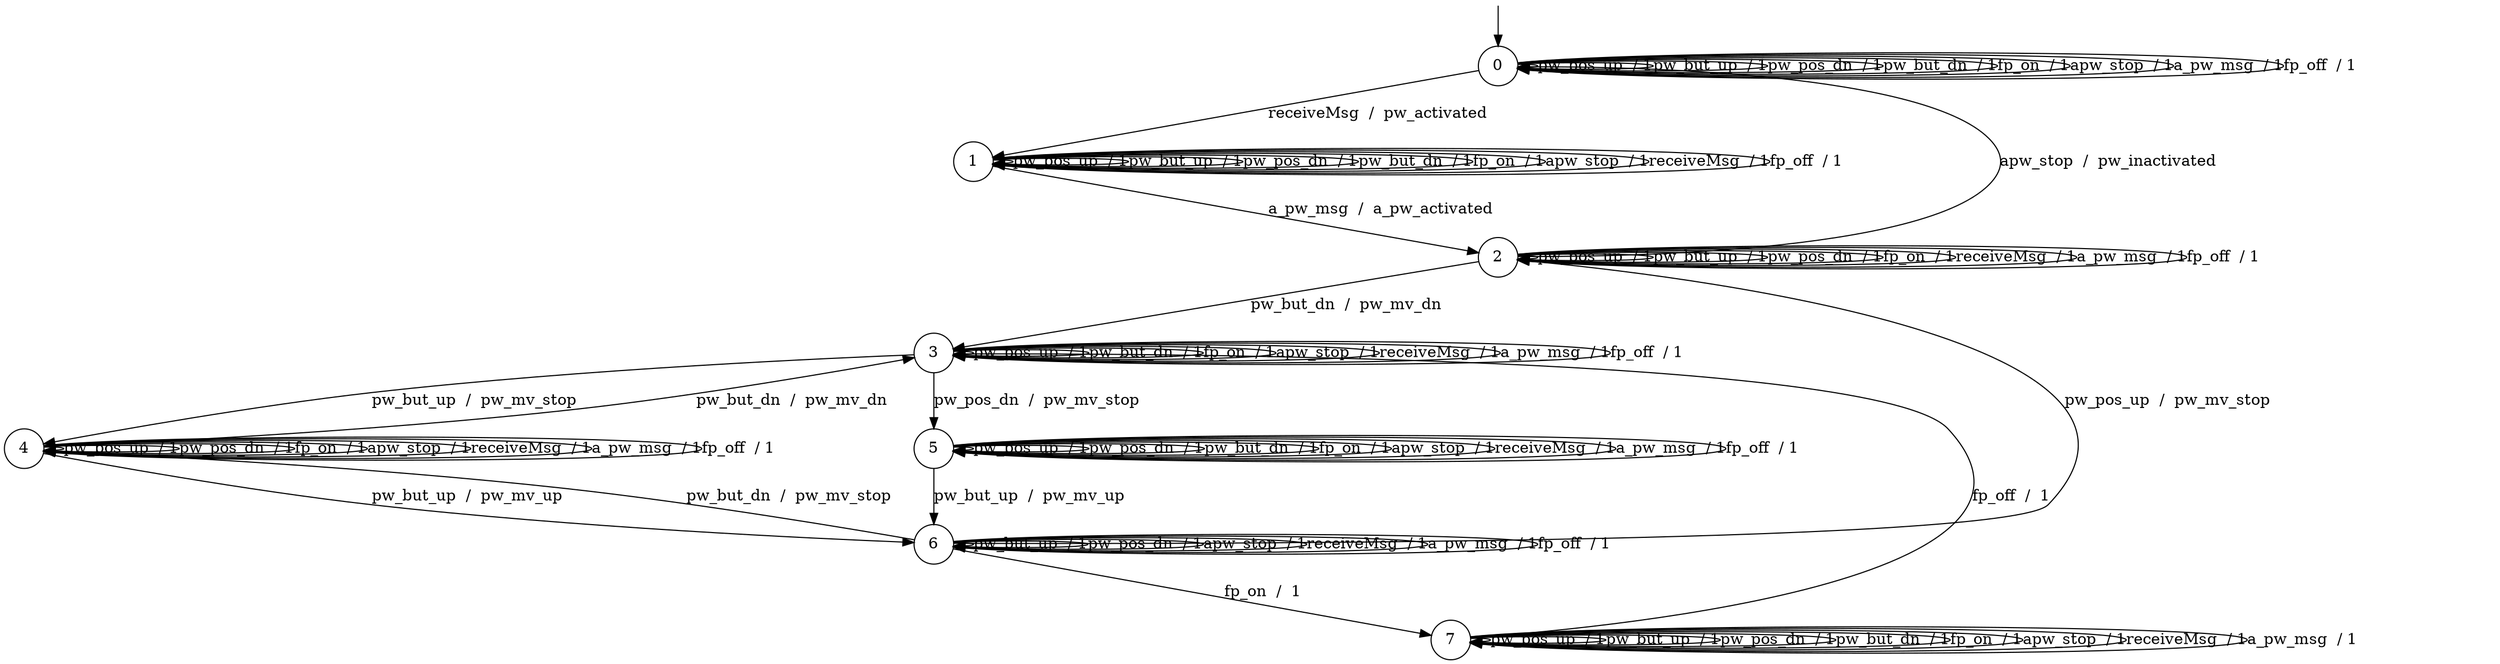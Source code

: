 digraph g {

	s0 [shape="circle" label="0"];
	s1 [shape="circle" label="1"];
	s2 [shape="circle" label="2"];
	s3 [shape="circle" label="3"];
	s4 [shape="circle" label="4"];
	s5 [shape="circle" label="5"];
	s6 [shape="circle" label="6"];
	s7 [shape="circle" label="7"];
	s0 -> s0 [label="pw_pos_up  / 1"];
	s0 -> s0 [label="pw_but_up  / 1"];
	s0 -> s0 [label="pw_pos_dn  / 1"];
	s0 -> s0 [label="pw_but_dn  / 1"];
	s0 -> s0 [label="fp_on  / 1"];
	s0 -> s0 [label="apw_stop  / 1"];
	s0 -> s1 [label="receiveMsg  /  pw_activated"];
	s0 -> s0 [label="a_pw_msg  / 1"];
	s0 -> s0 [label="fp_off  / 1"];
	s1 -> s1 [label="pw_pos_up  / 1"];
	s1 -> s1 [label="pw_but_up  / 1"];
	s1 -> s1 [label="pw_pos_dn  / 1"];
	s1 -> s1 [label="pw_but_dn  / 1"];
	s1 -> s1 [label="fp_on  / 1"];
	s1 -> s1 [label="apw_stop  / 1"];
	s1 -> s1 [label="receiveMsg  / 1"];
	s1 -> s2 [label="a_pw_msg  /  a_pw_activated"];
	s1 -> s1 [label="fp_off  / 1"];
	s2 -> s2 [label="pw_pos_up  / 1"];
	s2 -> s2 [label="pw_but_up  / 1"];
	s2 -> s2 [label="pw_pos_dn  / 1"];
	s2 -> s3 [label="pw_but_dn  /  pw_mv_dn"];
	s2 -> s2 [label="fp_on  / 1"];
	s2 -> s0 [label="apw_stop  /  pw_inactivated"];
	s2 -> s2 [label="receiveMsg  / 1"];
	s2 -> s2 [label="a_pw_msg  / 1"];
	s2 -> s2 [label="fp_off  / 1"];
	s3 -> s3 [label="pw_pos_up  / 1"];
	s3 -> s4 [label="pw_but_up  /  pw_mv_stop"];
	s3 -> s5 [label="pw_pos_dn  /  pw_mv_stop"];
	s3 -> s3 [label="pw_but_dn  / 1"];
	s3 -> s3 [label="fp_on  / 1"];
	s3 -> s3 [label="apw_stop  / 1"];
	s3 -> s3 [label="receiveMsg  / 1"];
	s3 -> s3 [label="a_pw_msg  / 1"];
	s3 -> s3 [label="fp_off  / 1"];
	s4 -> s4 [label="pw_pos_up  / 1"];
	s4 -> s6 [label="pw_but_up  /  pw_mv_up"];
	s4 -> s4 [label="pw_pos_dn  / 1"];
	s4 -> s3 [label="pw_but_dn  /  pw_mv_dn"];
	s4 -> s4 [label="fp_on  / 1"];
	s4 -> s4 [label="apw_stop  / 1"];
	s4 -> s4 [label="receiveMsg  / 1"];
	s4 -> s4 [label="a_pw_msg  / 1"];
	s4 -> s4 [label="fp_off  / 1"];
	s5 -> s5 [label="pw_pos_up  / 1"];
	s5 -> s6 [label="pw_but_up  /  pw_mv_up"];
	s5 -> s5 [label="pw_pos_dn  / 1"];
	s5 -> s5 [label="pw_but_dn  / 1"];
	s5 -> s5 [label="fp_on  / 1"];
	s5 -> s5 [label="apw_stop  / 1"];
	s5 -> s5 [label="receiveMsg  / 1"];
	s5 -> s5 [label="a_pw_msg  / 1"];
	s5 -> s5 [label="fp_off  / 1"];
	s6 -> s2 [label="pw_pos_up  /  pw_mv_stop"];
	s6 -> s6 [label="pw_but_up  / 1"];
	s6 -> s6 [label="pw_pos_dn  / 1"];
	s6 -> s4 [label="pw_but_dn  /  pw_mv_stop"];
	s6 -> s7 [label="fp_on  /  1"];
	s6 -> s6 [label="apw_stop  / 1"];
	s6 -> s6 [label="receiveMsg  / 1"];
	s6 -> s6 [label="a_pw_msg  / 1"];
	s6 -> s6 [label="fp_off  / 1"];
	s7 -> s7 [label="pw_pos_up  / 1"];
	s7 -> s7 [label="pw_but_up  / 1"];
	s7 -> s7 [label="pw_pos_dn  / 1"];
	s7 -> s7 [label="pw_but_dn  / 1"];
	s7 -> s7 [label="fp_on  / 1"];
	s7 -> s7 [label="apw_stop  / 1"];
	s7 -> s7 [label="receiveMsg  / 1"];
	s7 -> s7 [label="a_pw_msg  / 1"];
	s7 -> s3 [label="fp_off  /  1"];

__start0 [label="" shape="none" width="0" height="0"];
__start0 -> s0;

}
